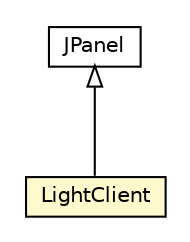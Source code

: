 #!/usr/local/bin/dot
#
# Class diagram 
# Generated by UMLGraph version 5.1 (http://www.umlgraph.org/)
#

digraph G {
	edge [fontname="Helvetica",fontsize=10,labelfontname="Helvetica",labelfontsize=10];
	node [fontname="Helvetica",fontsize=10,shape=plaintext];
	nodesep=0.25;
	ranksep=0.5;
	// org.universAAL.samples.lighting.client_regular.LightClient
	c8800767 [label=<<table title="org.universAAL.samples.lighting.client_regular.LightClient" border="0" cellborder="1" cellspacing="0" cellpadding="2" port="p" bgcolor="lemonChiffon" href="./LightClient.html">
		<tr><td><table border="0" cellspacing="0" cellpadding="1">
<tr><td align="center" balign="center"> LightClient </td></tr>
		</table></td></tr>
		</table>>, fontname="Helvetica", fontcolor="black", fontsize=10.0];
	//org.universAAL.samples.lighting.client_regular.LightClient extends javax.swing.JPanel
	c8801105:p -> c8800767:p [dir=back,arrowtail=empty];
	// javax.swing.JPanel
	c8801105 [label=<<table title="javax.swing.JPanel" border="0" cellborder="1" cellspacing="0" cellpadding="2" port="p" href="http://java.sun.com/j2se/1.4.2/docs/api/javax/swing/JPanel.html">
		<tr><td><table border="0" cellspacing="0" cellpadding="1">
<tr><td align="center" balign="center"> JPanel </td></tr>
		</table></td></tr>
		</table>>, fontname="Helvetica", fontcolor="black", fontsize=10.0];
}

